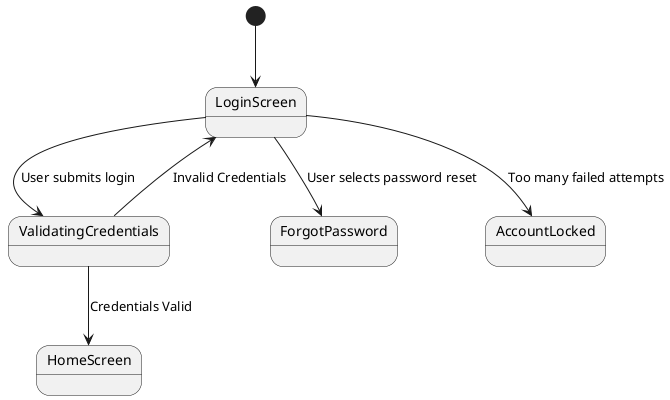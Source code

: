 @startuml
[*] --> LoginScreen
LoginScreen --> ValidatingCredentials: User submits login
ValidatingCredentials --> HomeScreen: Credentials Valid
ValidatingCredentials --> LoginScreen: Invalid Credentials
LoginScreen --> ForgotPassword: User selects password reset
LoginScreen --> AccountLocked: Too many failed attempts
@enduml
